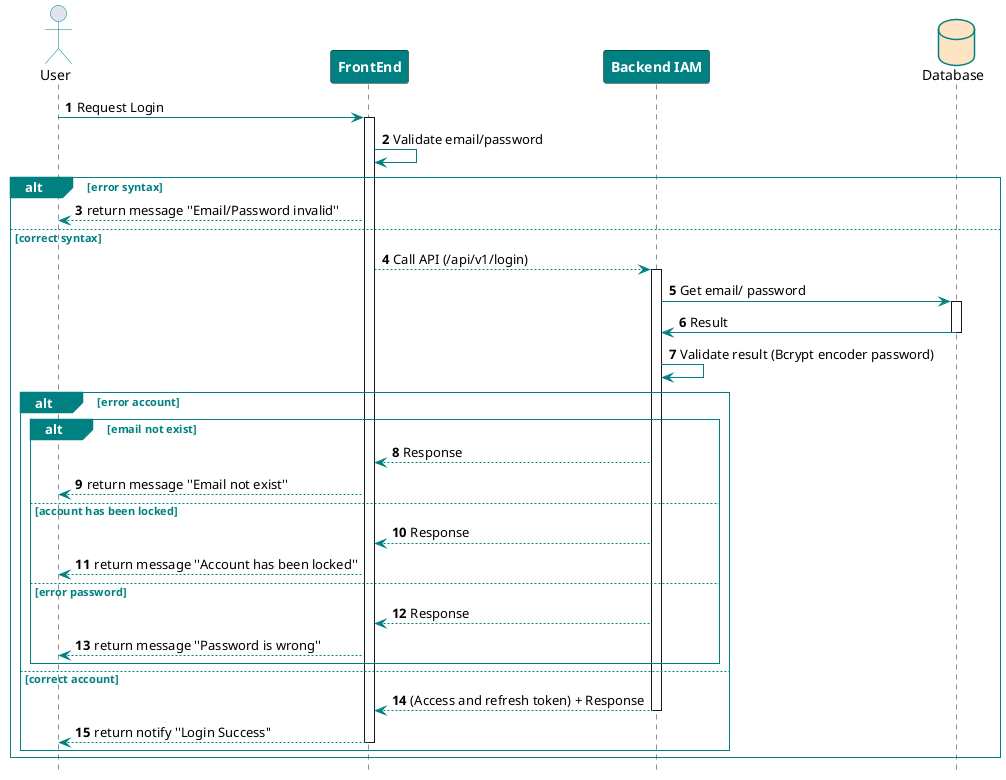 @startuml
'https://plantuml.com/sequence-diagram


skinparam DatabaseBorderColor #teal
skinparam DatabaseBackgroundColor #bisque
skinparam sequence {
ParticipantBackgroundColor #teal
ParticipantFontColor #white
ParticipantFontSize 14
ParticipantFontStyle bold
LifeMineBorderColor #teal
LifeMineBackgroundColor #aliceblue
ArrowColor #teal
ActorBorderColor #teal
GroupBorderThickness 1
GroupBorderColor #teal
GroupHeaderFontColor #white
GroupBackgroundColor #teal
GroupFontColor #teal
}
autonumber
hide footbox
actor User as u
participant "FrontEnd" as fe
participant "Backend IAM" as be
database "Database" as db

u -> fe++ : Request Login
fe -> fe: Validate email/password
alt error syntax
    fe --> u: return message ''Email/Password invalid''
    else correct syntax
    fe --> be : Call API (/api/v1/login)
    activate be

    be -> db: Get email/ password
    activate db
    db -> be: Result
    deactivate db
    be -> be: Validate result (Bcrypt encoder password)
    alt error account
        alt email not exist
            be --> fe: Response
            fe --> u: return message ''Email not exist''
            else account has been locked
            be --> fe: Response
            fe --> u: return message ''Account has been locked''
            else error password
            be --> fe: Response
            fe --> u: return message ''Password is wrong''
        end

        else correct account
        be --> fe : (Access and refresh token) + Response
        deactivate be
        fe --> u: return notify ''Login Success''
        deactivate fe
    end
end
@enduml
